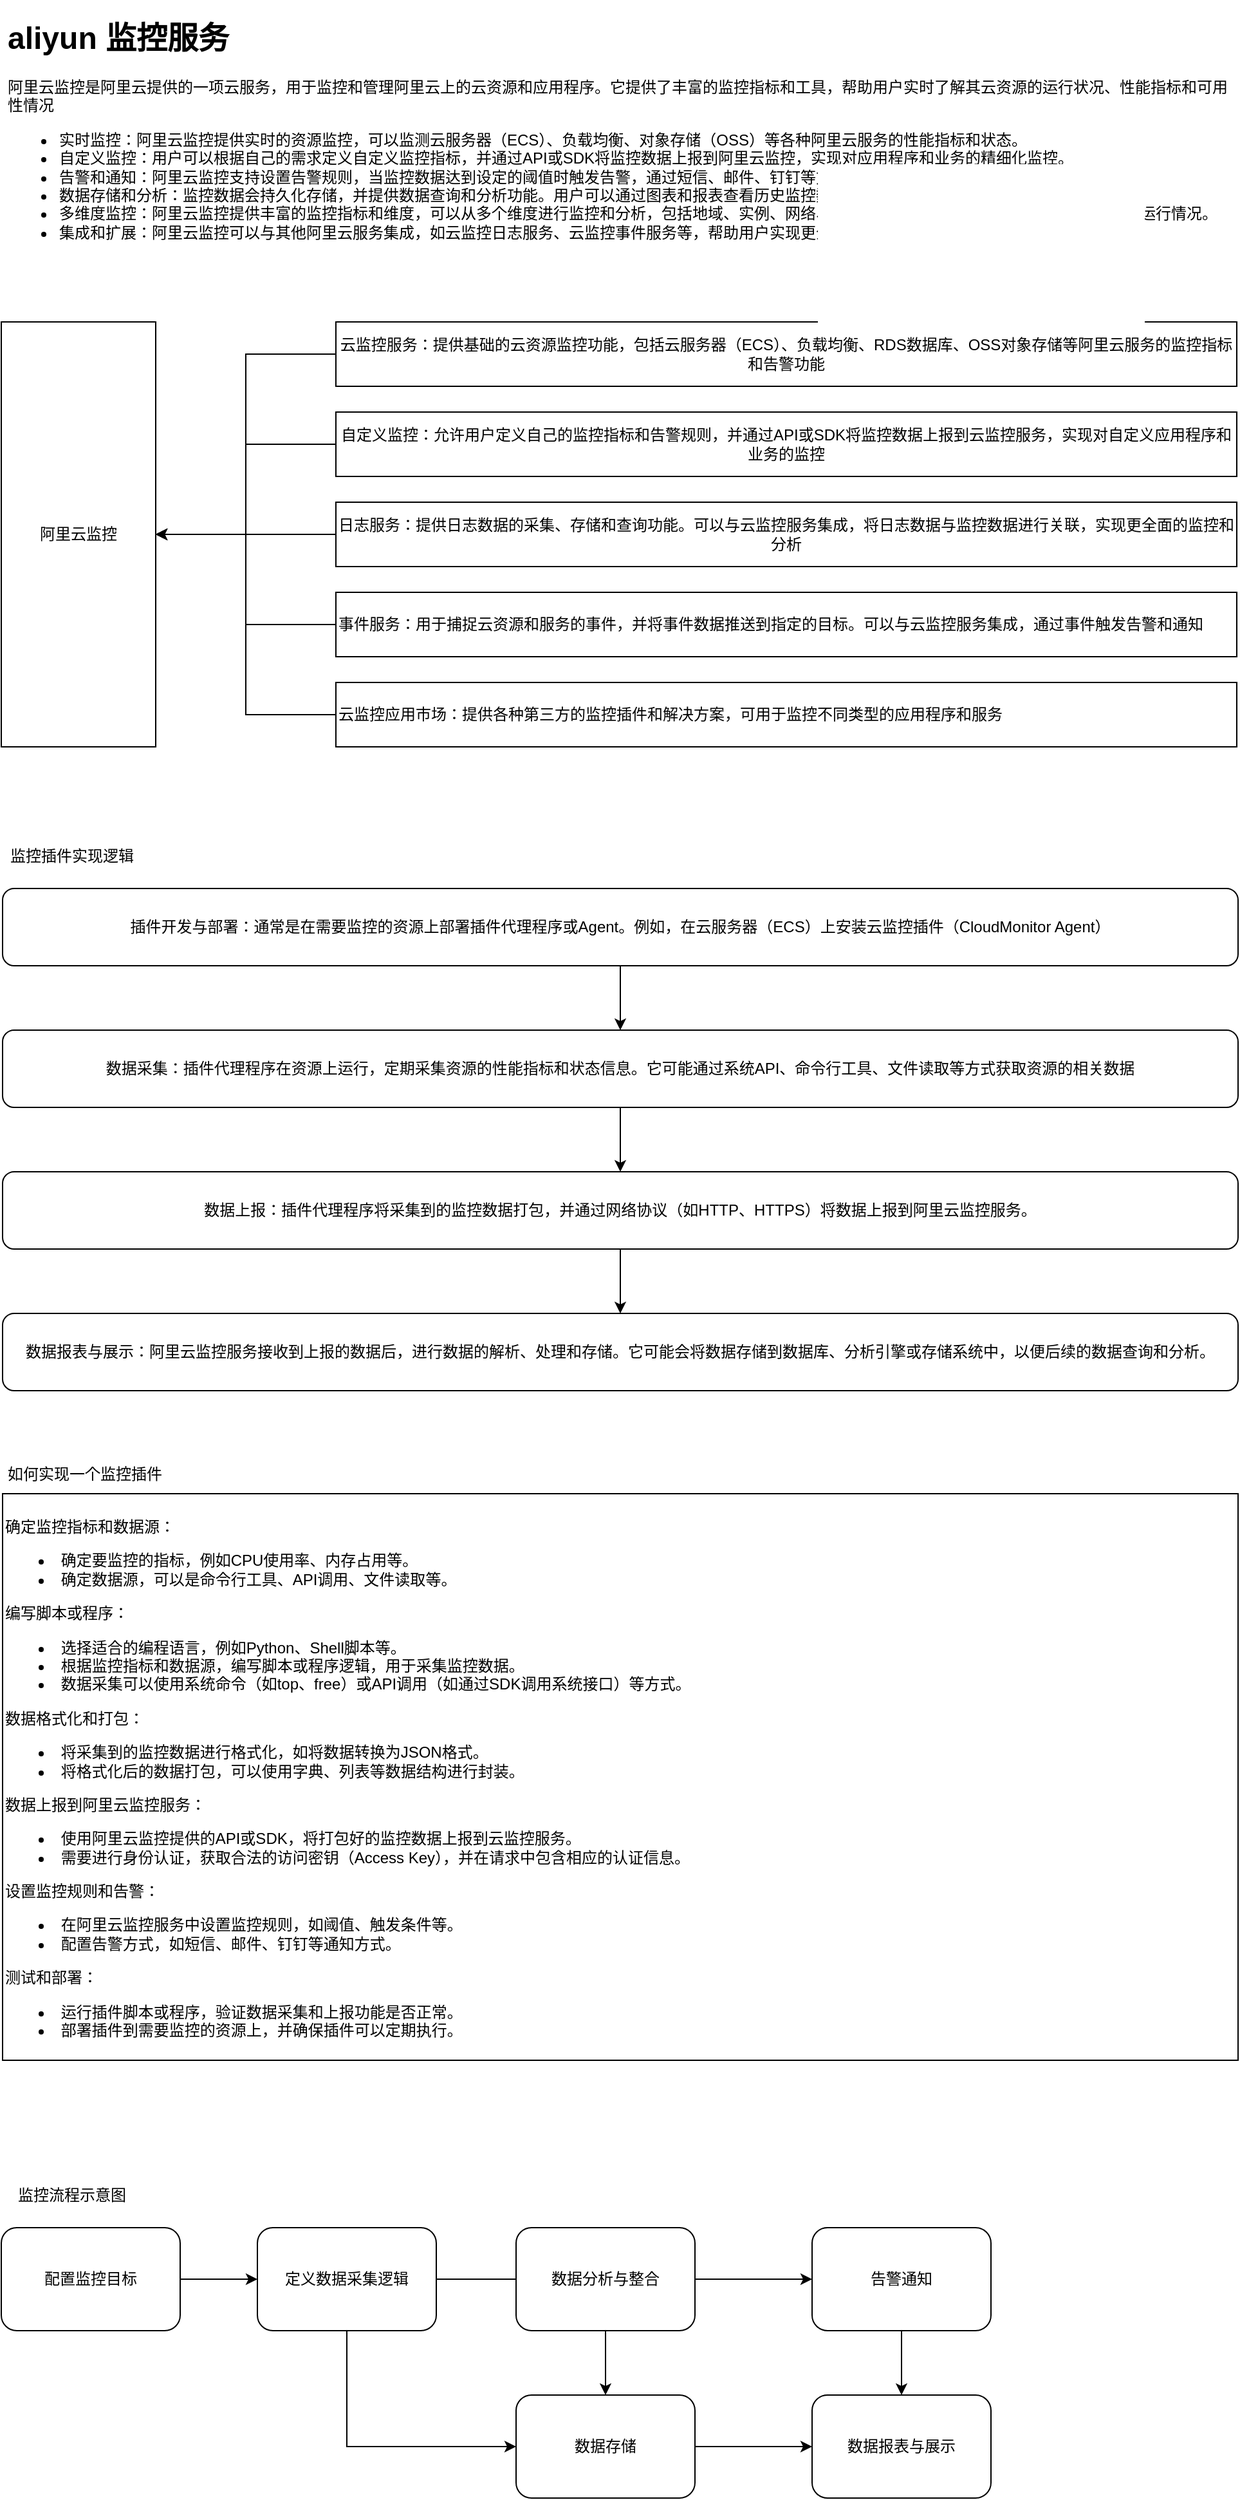 <mxfile version="21.3.8" type="github">
  <diagram name="第 1 页" id="SrVqRkom7Quez6rHvEq0">
    <mxGraphModel dx="1434" dy="756" grid="1" gridSize="10" guides="1" tooltips="1" connect="1" arrows="1" fold="1" page="1" pageScale="1" pageWidth="1169" pageHeight="1654" math="0" shadow="0">
      <root>
        <mxCell id="0" />
        <mxCell id="1" parent="0" />
        <mxCell id="ClJIuVaFxzLPGe9Ce5QV-2" value="&lt;h1&gt;aliyun 监控服务&lt;/h1&gt;&lt;p&gt;阿里云监控是阿里云提供的一项云服务，用于监控和管理阿里云上的云资源和应用程序。它提供了丰富的监控指标和工具，帮助用户实时了解其云资源的运行状况、性能指标和可用性情况&lt;br&gt;&lt;/p&gt;&lt;p&gt;&lt;/p&gt;&lt;ul&gt;&lt;li&gt;实时监控：阿里云监控提供实时的资源监控，可以监测云服务器（ECS）、负载均衡、对象存储（OSS）等各种阿里云服务的性能指标和状态。&lt;/li&gt;&lt;li&gt;自定义监控：用户可以根据自己的需求定义自定义监控指标，并通过API或SDK将监控数据上报到阿里云监控，实现对应用程序和业务的精细化监控。&lt;/li&gt;&lt;li&gt;告警和通知：阿里云监控支持设置告警规则，当监控数据达到设定的阈值时触发告警，通过短信、邮件、钉钉等方式通知用户，帮助用户及时发现和解决问题。&lt;/li&gt;&lt;li&gt;数据存储和分析：监控数据会持久化存储，并提供数据查询和分析功能。用户可以通过图表和报表查看历史监控数据，进行性能分析和趋势预测。&lt;/li&gt;&lt;li&gt;多维度监控：阿里云监控提供丰富的监控指标和维度，可以从多个维度进行监控和分析，包括地域、实例、网络、存储等，帮助用户全面了解资源和应用程序的运行情况。&lt;/li&gt;&lt;li&gt;集成和扩展：阿里云监控可以与其他阿里云服务集成，如云监控日志服务、云监控事件服务等，帮助用户实现更全面的监控和管理&lt;/li&gt;&lt;/ul&gt;&lt;p&gt;&lt;/p&gt;" style="text;html=1;strokeColor=none;fillColor=none;spacing=5;spacingTop=-20;whiteSpace=wrap;overflow=hidden;rounded=0;" parent="1" vertex="1">
          <mxGeometry x="120" y="70" width="960" height="200" as="geometry" />
        </mxCell>
        <mxCell id="ClJIuVaFxzLPGe9Ce5QV-4" value="阿里云监控" style="rounded=0;whiteSpace=wrap;html=1;" parent="1" vertex="1">
          <mxGeometry x="120" y="310" width="120" height="330" as="geometry" />
        </mxCell>
        <mxCell id="ClJIuVaFxzLPGe9Ce5QV-13" style="edgeStyle=orthogonalEdgeStyle;rounded=0;orthogonalLoop=1;jettySize=auto;html=1;entryX=1;entryY=0.5;entryDx=0;entryDy=0;" parent="1" source="ClJIuVaFxzLPGe9Ce5QV-5" target="ClJIuVaFxzLPGe9Ce5QV-4" edge="1">
          <mxGeometry relative="1" as="geometry" />
        </mxCell>
        <mxCell id="ClJIuVaFxzLPGe9Ce5QV-5" value="云监控服务：提供基础的云资源监控功能，包括云服务器（ECS）、负载均衡、RDS数据库、OSS对象存储等阿里云服务的监控指标和告警功能" style="rounded=0;whiteSpace=wrap;html=1;align=center;" parent="1" vertex="1">
          <mxGeometry x="380" y="310" width="700" height="50" as="geometry" />
        </mxCell>
        <mxCell id="ClJIuVaFxzLPGe9Ce5QV-14" style="edgeStyle=orthogonalEdgeStyle;rounded=0;orthogonalLoop=1;jettySize=auto;html=1;entryX=1;entryY=0.5;entryDx=0;entryDy=0;" parent="1" source="ClJIuVaFxzLPGe9Ce5QV-6" target="ClJIuVaFxzLPGe9Ce5QV-4" edge="1">
          <mxGeometry relative="1" as="geometry" />
        </mxCell>
        <mxCell id="ClJIuVaFxzLPGe9Ce5QV-6" value="自定义监控：允许用户定义自己的监控指标和告警规则，并通过API或SDK将监控数据上报到云监控服务，实现对自定义应用程序和业务的监控" style="rounded=0;whiteSpace=wrap;html=1;" parent="1" vertex="1">
          <mxGeometry x="380" y="380" width="700" height="50" as="geometry" />
        </mxCell>
        <mxCell id="ClJIuVaFxzLPGe9Ce5QV-17" style="edgeStyle=orthogonalEdgeStyle;rounded=0;orthogonalLoop=1;jettySize=auto;html=1;entryX=1;entryY=0.5;entryDx=0;entryDy=0;" parent="1" source="ClJIuVaFxzLPGe9Ce5QV-7" target="ClJIuVaFxzLPGe9Ce5QV-4" edge="1">
          <mxGeometry relative="1" as="geometry" />
        </mxCell>
        <mxCell id="ClJIuVaFxzLPGe9Ce5QV-7" value="云监控应用市场：提供各种第三方的监控插件和解决方案，可用于监控不同类型的应用程序和服务" style="rounded=0;whiteSpace=wrap;html=1;align=left;" parent="1" vertex="1">
          <mxGeometry x="380" y="590" width="700" height="50" as="geometry" />
        </mxCell>
        <mxCell id="ClJIuVaFxzLPGe9Ce5QV-16" style="edgeStyle=orthogonalEdgeStyle;rounded=0;orthogonalLoop=1;jettySize=auto;html=1;entryX=1;entryY=0.5;entryDx=0;entryDy=0;" parent="1" source="ClJIuVaFxzLPGe9Ce5QV-8" target="ClJIuVaFxzLPGe9Ce5QV-4" edge="1">
          <mxGeometry relative="1" as="geometry" />
        </mxCell>
        <mxCell id="ClJIuVaFxzLPGe9Ce5QV-8" value="事件服务：用于捕捉云资源和服务的事件，并将事件数据推送到指定的目标。可以与云监控服务集成，通过事件触发告警和通知" style="rounded=0;whiteSpace=wrap;html=1;align=left;" parent="1" vertex="1">
          <mxGeometry x="380" y="520" width="700" height="50" as="geometry" />
        </mxCell>
        <mxCell id="ClJIuVaFxzLPGe9Ce5QV-15" style="edgeStyle=orthogonalEdgeStyle;rounded=0;orthogonalLoop=1;jettySize=auto;html=1;" parent="1" source="ClJIuVaFxzLPGe9Ce5QV-9" target="ClJIuVaFxzLPGe9Ce5QV-4" edge="1">
          <mxGeometry relative="1" as="geometry" />
        </mxCell>
        <mxCell id="ClJIuVaFxzLPGe9Ce5QV-9" value="日志服务：提供日志数据的采集、存储和查询功能。可以与云监控服务集成，将日志数据与监控数据进行关联，实现更全面的监控和分析" style="rounded=0;whiteSpace=wrap;html=1;" parent="1" vertex="1">
          <mxGeometry x="380" y="450" width="700" height="50" as="geometry" />
        </mxCell>
        <mxCell id="ClJIuVaFxzLPGe9Ce5QV-32" value="监控插件实现逻辑" style="text;html=1;strokeColor=none;fillColor=none;align=center;verticalAlign=middle;whiteSpace=wrap;rounded=0;" parent="1" vertex="1">
          <mxGeometry x="120" y="710" width="110" height="30" as="geometry" />
        </mxCell>
        <mxCell id="ClJIuVaFxzLPGe9Ce5QV-38" style="edgeStyle=orthogonalEdgeStyle;rounded=0;orthogonalLoop=1;jettySize=auto;html=1;entryX=0.5;entryY=0;entryDx=0;entryDy=0;" parent="1" source="ClJIuVaFxzLPGe9Ce5QV-33" target="ClJIuVaFxzLPGe9Ce5QV-34" edge="1">
          <mxGeometry relative="1" as="geometry" />
        </mxCell>
        <mxCell id="ClJIuVaFxzLPGe9Ce5QV-33" value="插件开发与部署：通常是在需要监控的资源上部署插件代理程序或Agent。例如，在云服务器（ECS）上安装云监控插件（CloudMonitor Agent）" style="rounded=1;whiteSpace=wrap;html=1;" parent="1" vertex="1">
          <mxGeometry x="121" y="750" width="960" height="60" as="geometry" />
        </mxCell>
        <mxCell id="ClJIuVaFxzLPGe9Ce5QV-39" style="edgeStyle=orthogonalEdgeStyle;rounded=0;orthogonalLoop=1;jettySize=auto;html=1;" parent="1" source="ClJIuVaFxzLPGe9Ce5QV-34" target="ClJIuVaFxzLPGe9Ce5QV-35" edge="1">
          <mxGeometry relative="1" as="geometry" />
        </mxCell>
        <mxCell id="ClJIuVaFxzLPGe9Ce5QV-34" value="数据采集：插件代理程序在资源上运行，定期采集资源的性能指标和状态信息。它可能通过系统API、命令行工具、文件读取等方式获取资源的相关数据" style="rounded=1;whiteSpace=wrap;html=1;" parent="1" vertex="1">
          <mxGeometry x="121" y="860" width="960" height="60" as="geometry" />
        </mxCell>
        <mxCell id="ClJIuVaFxzLPGe9Ce5QV-40" style="edgeStyle=orthogonalEdgeStyle;rounded=0;orthogonalLoop=1;jettySize=auto;html=1;" parent="1" source="ClJIuVaFxzLPGe9Ce5QV-35" target="ClJIuVaFxzLPGe9Ce5QV-36" edge="1">
          <mxGeometry relative="1" as="geometry" />
        </mxCell>
        <mxCell id="ClJIuVaFxzLPGe9Ce5QV-35" value="数据上报：插件代理程序将采集到的监控数据打包，并通过网络协议（如HTTP、HTTPS）将数据上报到阿里云监控服务。" style="rounded=1;whiteSpace=wrap;html=1;" parent="1" vertex="1">
          <mxGeometry x="121" y="970" width="960" height="60" as="geometry" />
        </mxCell>
        <mxCell id="ClJIuVaFxzLPGe9Ce5QV-36" value="数据报表与展示：阿里云监控服务接收到上报的数据后，进行数据的解析、处理和存储。它可能会将数据存储到数据库、分析引擎或存储系统中，以便后续的数据查询和分析。" style="rounded=1;whiteSpace=wrap;html=1;" parent="1" vertex="1">
          <mxGeometry x="121" y="1080" width="960" height="60" as="geometry" />
        </mxCell>
        <mxCell id="ClJIuVaFxzLPGe9Ce5QV-41" value="如何实现一个监控插件" style="text;html=1;strokeColor=none;fillColor=none;align=center;verticalAlign=middle;whiteSpace=wrap;rounded=0;" parent="1" vertex="1">
          <mxGeometry x="120" y="1190" width="130" height="30" as="geometry" />
        </mxCell>
        <mxCell id="ClJIuVaFxzLPGe9Ce5QV-43" value="&lt;br&gt;&lt;span style=&quot;background-color: initial;&quot;&gt;确定监控指标和数据源：&lt;/span&gt;&lt;br&gt;&lt;ul&gt;&lt;li&gt;&lt;span style=&quot;background-color: initial; white-space: pre;&quot;&gt; &lt;/span&gt;&lt;span style=&quot;background-color: initial;&quot;&gt;确定要监控的指标，例如CPU使用率、内存占用等。&lt;/span&gt;&lt;/li&gt;&lt;li&gt;&lt;span style=&quot;background-color: initial; white-space: pre;&quot;&gt; &lt;/span&gt;&lt;span style=&quot;background-color: initial;&quot;&gt;确定数据源，可以是命令行工具、API调用、文件读取等。&lt;/span&gt;&lt;/li&gt;&lt;/ul&gt;&lt;span style=&quot;background-color: initial;&quot;&gt;编写脚本或程序：&lt;/span&gt;&lt;br&gt;&lt;ul&gt;&lt;li&gt;&lt;span style=&quot;background-color: initial; white-space: pre;&quot;&gt; &lt;/span&gt;&lt;span style=&quot;background-color: initial;&quot;&gt;选择适合的编程语言，例如Python、Shell脚本等。&lt;/span&gt;&lt;/li&gt;&lt;li&gt;&lt;span style=&quot;background-color: initial; white-space: pre;&quot;&gt; &lt;/span&gt;&lt;span style=&quot;background-color: initial;&quot;&gt;根据监控指标和数据源，编写脚本或程序逻辑，用于采集监控数据。&lt;/span&gt;&lt;/li&gt;&lt;li&gt;&lt;span style=&quot;background-color: initial; white-space: pre;&quot;&gt; &lt;/span&gt;&lt;span style=&quot;background-color: initial;&quot;&gt;数据采集可以使用系统命令（如top、free）或API调用（如通过SDK调用系统接口）等方式。&lt;/span&gt;&lt;/li&gt;&lt;/ul&gt;&lt;span style=&quot;background-color: initial;&quot;&gt;数据格式化和打包：&lt;/span&gt;&lt;br&gt;&lt;ul&gt;&lt;li&gt;&lt;span style=&quot;background-color: initial; white-space: pre;&quot;&gt; &lt;/span&gt;&lt;span style=&quot;background-color: initial;&quot;&gt;将采集到的监控数据进行格式化，如将数据转换为JSON格式。&lt;/span&gt;&lt;/li&gt;&lt;li&gt;&lt;span style=&quot;background-color: initial; white-space: pre;&quot;&gt; &lt;/span&gt;&lt;span style=&quot;background-color: initial;&quot;&gt;将格式化后的数据打包，可以使用字典、列表等数据结构进行封装。&lt;/span&gt;&lt;/li&gt;&lt;/ul&gt;&lt;span style=&quot;background-color: initial;&quot;&gt;数据上报到阿里云监控服务：&lt;/span&gt;&lt;br&gt;&lt;ul&gt;&lt;li&gt;&lt;span style=&quot;background-color: initial; white-space: pre;&quot;&gt; &lt;/span&gt;&lt;span style=&quot;background-color: initial;&quot;&gt;使用阿里云监控提供的API或SDK，将打包好的监控数据上报到云监控服务。&lt;/span&gt;&lt;/li&gt;&lt;li&gt;&lt;span style=&quot;background-color: initial; white-space: pre;&quot;&gt; &lt;/span&gt;&lt;span style=&quot;background-color: initial;&quot;&gt;需要进行身份认证，获取合法的访问密钥（Access Key），并在请求中包含相应的认证信息。&lt;/span&gt;&lt;/li&gt;&lt;/ul&gt;&lt;span style=&quot;background-color: initial;&quot;&gt;设置监控规则和告警：&lt;/span&gt;&lt;br&gt;&lt;ul&gt;&lt;li&gt;&lt;span style=&quot;background-color: initial; white-space: pre;&quot;&gt; &lt;/span&gt;&lt;span style=&quot;background-color: initial;&quot;&gt;在阿里云监控服务中设置监控规则，如阈值、触发条件等。&lt;/span&gt;&lt;/li&gt;&lt;li&gt;&lt;span style=&quot;background-color: initial; white-space: pre;&quot;&gt; &lt;/span&gt;&lt;span style=&quot;background-color: initial;&quot;&gt;配置告警方式，如短信、邮件、钉钉等通知方式。&lt;/span&gt;&lt;/li&gt;&lt;/ul&gt;&lt;span style=&quot;background-color: initial;&quot;&gt;测试和部署：&lt;/span&gt;&lt;br&gt;&lt;ul&gt;&lt;li&gt;&lt;span style=&quot;background-color: initial; white-space: pre;&quot;&gt; &lt;/span&gt;&lt;span style=&quot;background-color: initial;&quot;&gt;运行插件脚本或程序，验证数据采集和上报功能是否正常。&lt;/span&gt;&lt;/li&gt;&lt;li&gt;&lt;span style=&quot;background-color: initial; white-space: pre;&quot;&gt; &lt;/span&gt;&lt;span style=&quot;background-color: initial;&quot;&gt;部署插件到需要监控的资源上，并确保插件可以定期执行。&lt;/span&gt;&lt;/li&gt;&lt;/ul&gt;" style="rounded=0;whiteSpace=wrap;html=1;align=left;" parent="1" vertex="1">
          <mxGeometry x="121" y="1220" width="960" height="440" as="geometry" />
        </mxCell>
        <mxCell id="-sGsfNm8v3Kvli_I_1yl-14" style="edgeStyle=orthogonalEdgeStyle;rounded=0;orthogonalLoop=1;jettySize=auto;html=1;exitX=1;exitY=0.5;exitDx=0;exitDy=0;" parent="1" source="-sGsfNm8v3Kvli_I_1yl-7" target="-sGsfNm8v3Kvli_I_1yl-8" edge="1">
          <mxGeometry relative="1" as="geometry" />
        </mxCell>
        <mxCell id="-sGsfNm8v3Kvli_I_1yl-7" value="配置监控目标" style="rounded=1;whiteSpace=wrap;html=1;" parent="1" vertex="1">
          <mxGeometry x="120" y="1790" width="139" height="80" as="geometry" />
        </mxCell>
        <mxCell id="-sGsfNm8v3Kvli_I_1yl-15" style="edgeStyle=orthogonalEdgeStyle;rounded=0;orthogonalLoop=1;jettySize=auto;html=1;exitX=1;exitY=0.5;exitDx=0;exitDy=0;" parent="1" source="-sGsfNm8v3Kvli_I_1yl-8" target="-sGsfNm8v3Kvli_I_1yl-9" edge="1">
          <mxGeometry relative="1" as="geometry" />
        </mxCell>
        <mxCell id="-sGsfNm8v3Kvli_I_1yl-19" style="edgeStyle=orthogonalEdgeStyle;rounded=0;orthogonalLoop=1;jettySize=auto;html=1;exitX=0.5;exitY=1;exitDx=0;exitDy=0;entryX=0;entryY=0.5;entryDx=0;entryDy=0;" parent="1" source="-sGsfNm8v3Kvli_I_1yl-8" target="-sGsfNm8v3Kvli_I_1yl-9" edge="1">
          <mxGeometry relative="1" as="geometry" />
        </mxCell>
        <mxCell id="-sGsfNm8v3Kvli_I_1yl-8" value="定义数据采集逻辑" style="rounded=1;whiteSpace=wrap;html=1;" parent="1" vertex="1">
          <mxGeometry x="319" y="1790" width="139" height="80" as="geometry" />
        </mxCell>
        <mxCell id="-sGsfNm8v3Kvli_I_1yl-20" style="edgeStyle=orthogonalEdgeStyle;rounded=0;orthogonalLoop=1;jettySize=auto;html=1;exitX=1;exitY=0.5;exitDx=0;exitDy=0;" parent="1" source="-sGsfNm8v3Kvli_I_1yl-9" target="-sGsfNm8v3Kvli_I_1yl-12" edge="1">
          <mxGeometry relative="1" as="geometry" />
        </mxCell>
        <mxCell id="-sGsfNm8v3Kvli_I_1yl-9" value="数据存储" style="rounded=1;whiteSpace=wrap;html=1;" parent="1" vertex="1">
          <mxGeometry x="520" y="1920" width="139" height="80" as="geometry" />
        </mxCell>
        <mxCell id="-sGsfNm8v3Kvli_I_1yl-17" style="edgeStyle=orthogonalEdgeStyle;rounded=0;orthogonalLoop=1;jettySize=auto;html=1;exitX=1;exitY=0.5;exitDx=0;exitDy=0;entryX=0;entryY=0.5;entryDx=0;entryDy=0;" parent="1" source="-sGsfNm8v3Kvli_I_1yl-10" target="-sGsfNm8v3Kvli_I_1yl-11" edge="1">
          <mxGeometry relative="1" as="geometry" />
        </mxCell>
        <mxCell id="-sGsfNm8v3Kvli_I_1yl-10" value="数据分析与整合" style="rounded=1;whiteSpace=wrap;html=1;" parent="1" vertex="1">
          <mxGeometry x="520" y="1790" width="139" height="80" as="geometry" />
        </mxCell>
        <mxCell id="-sGsfNm8v3Kvli_I_1yl-18" style="edgeStyle=orthogonalEdgeStyle;rounded=0;orthogonalLoop=1;jettySize=auto;html=1;exitX=0.5;exitY=1;exitDx=0;exitDy=0;" parent="1" source="-sGsfNm8v3Kvli_I_1yl-11" target="-sGsfNm8v3Kvli_I_1yl-12" edge="1">
          <mxGeometry relative="1" as="geometry" />
        </mxCell>
        <mxCell id="-sGsfNm8v3Kvli_I_1yl-11" value="告警通知" style="rounded=1;whiteSpace=wrap;html=1;" parent="1" vertex="1">
          <mxGeometry x="750" y="1790" width="139" height="80" as="geometry" />
        </mxCell>
        <mxCell id="-sGsfNm8v3Kvli_I_1yl-12" value="数据报表与展示" style="rounded=1;whiteSpace=wrap;html=1;" parent="1" vertex="1">
          <mxGeometry x="750" y="1920" width="139" height="80" as="geometry" />
        </mxCell>
        <mxCell id="-sGsfNm8v3Kvli_I_1yl-21" value="监控流程示意图" style="text;html=1;strokeColor=none;fillColor=none;align=center;verticalAlign=middle;whiteSpace=wrap;rounded=0;" parent="1" vertex="1">
          <mxGeometry x="120" y="1750" width="110" height="30" as="geometry" />
        </mxCell>
      </root>
    </mxGraphModel>
  </diagram>
</mxfile>
